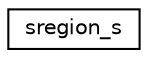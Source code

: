 digraph "Graphical Class Hierarchy"
{
 // LATEX_PDF_SIZE
  edge [fontname="Helvetica",fontsize="10",labelfontname="Helvetica",labelfontsize="10"];
  node [fontname="Helvetica",fontsize="10",shape=record];
  rankdir="LR";
  Node0 [label="sregion_s",height=0.2,width=0.4,color="black", fillcolor="white", style="filled",URL="$structsregion__s.html",tooltip=" "];
}
